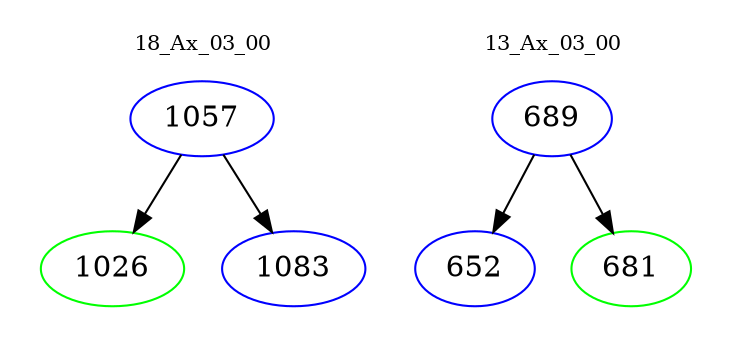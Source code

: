 digraph{
subgraph cluster_0 {
color = white
label = "18_Ax_03_00";
fontsize=10;
T0_1057 [label="1057", color="blue"]
T0_1057 -> T0_1026 [color="black"]
T0_1026 [label="1026", color="green"]
T0_1057 -> T0_1083 [color="black"]
T0_1083 [label="1083", color="blue"]
}
subgraph cluster_1 {
color = white
label = "13_Ax_03_00";
fontsize=10;
T1_689 [label="689", color="blue"]
T1_689 -> T1_652 [color="black"]
T1_652 [label="652", color="blue"]
T1_689 -> T1_681 [color="black"]
T1_681 [label="681", color="green"]
}
}
